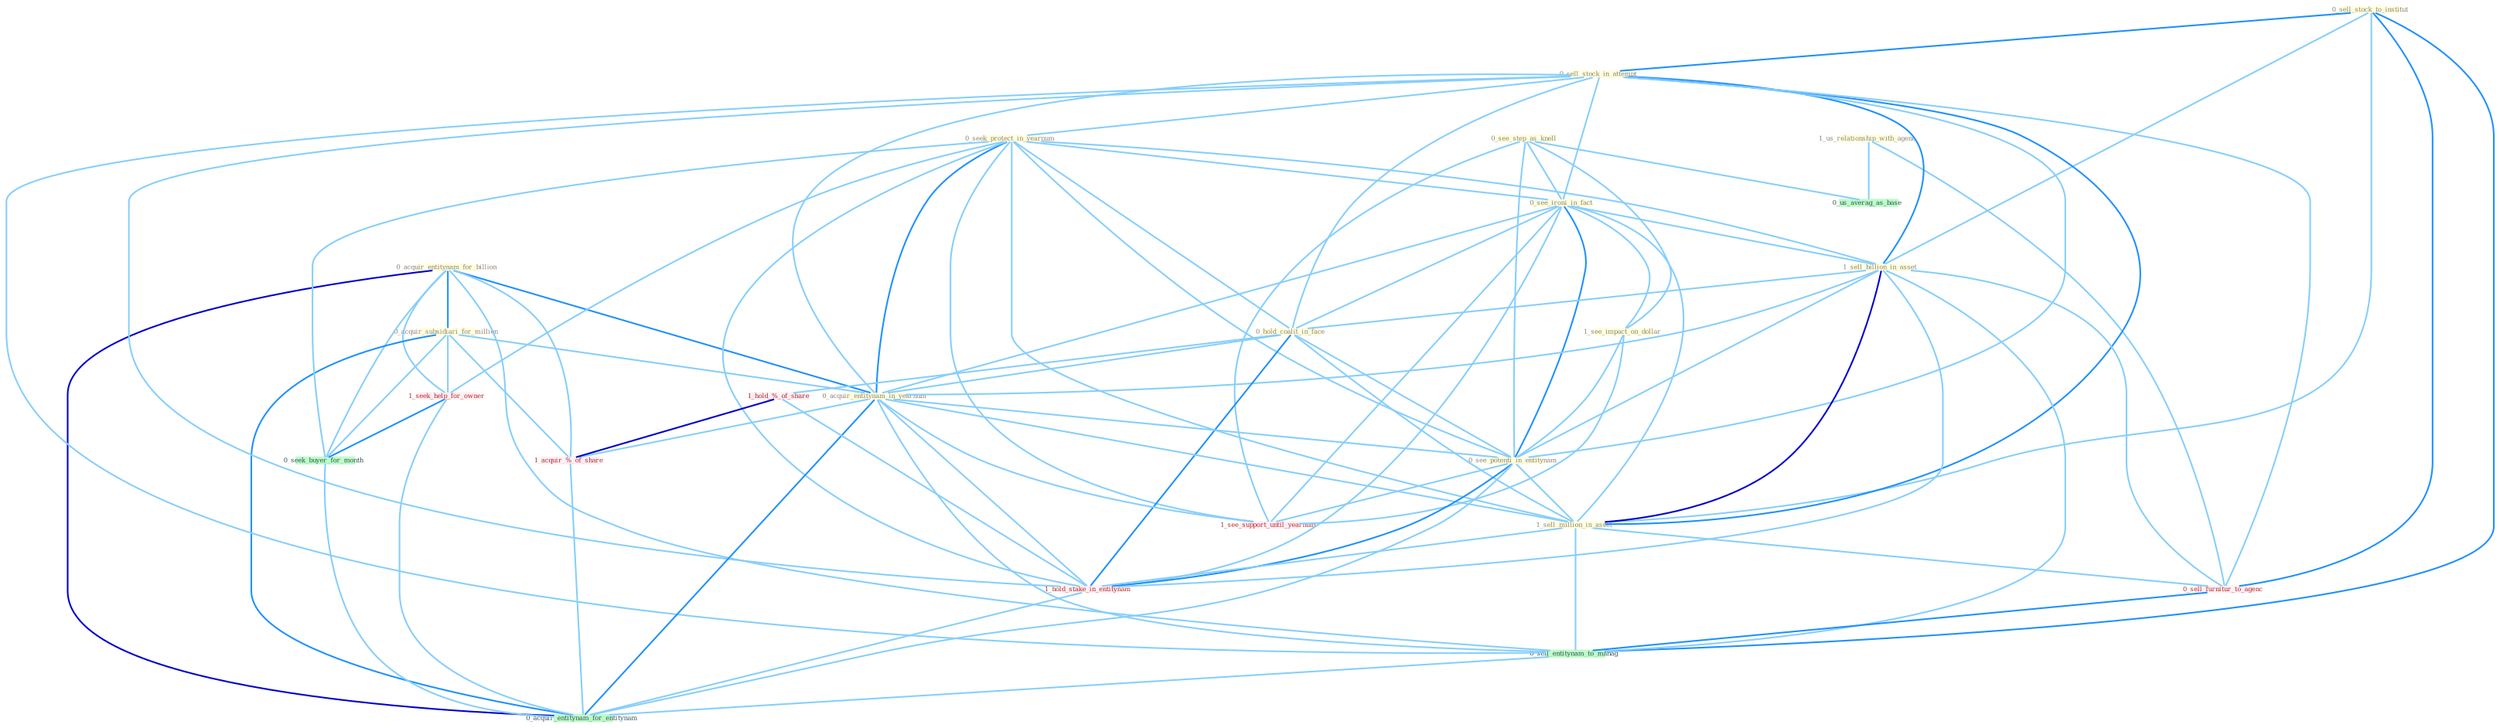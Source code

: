 Graph G{ 
    node
    [shape=polygon,style=filled,width=.5,height=.06,color="#BDFCC9",fixedsize=true,fontsize=4,
    fontcolor="#2f4f4f"];
    {node
    [color="#ffffe0", fontcolor="#8b7d6b"] "0_acquir_entitynam_for_billion " "0_acquir_subsidiari_for_million " "0_sell_stock_to_institut " "1_us_relationship_with_agenc " "0_sell_stock_in_attempt " "0_seek_protect_in_yearnum " "0_see_step_as_knell " "0_see_ironi_in_fact " "1_sell_billion_in_asset " "0_hold_coalit_in_face " "1_see_impact_on_dollar " "0_acquir_entitynam_in_yearnum " "0_see_potenti_in_entitynam " "1_sell_million_in_asset "}
{node [color="#fff0f5", fontcolor="#b22222"] "1_hold_%_of_share " "1_hold_stake_in_entitynam " "1_seek_help_for_owner " "1_acquir_%_of_share " "1_see_support_until_yearnum " "0_sell_furnitur_to_agenc "}
edge [color="#B0E2FF"];

	"0_acquir_entitynam_for_billion " -- "0_acquir_subsidiari_for_million " [w="2", color="#1e90ff" , len=0.8];
	"0_acquir_entitynam_for_billion " -- "0_acquir_entitynam_in_yearnum " [w="2", color="#1e90ff" , len=0.8];
	"0_acquir_entitynam_for_billion " -- "1_seek_help_for_owner " [w="1", color="#87cefa" ];
	"0_acquir_entitynam_for_billion " -- "0_seek_buyer_for_month " [w="1", color="#87cefa" ];
	"0_acquir_entitynam_for_billion " -- "1_acquir_%_of_share " [w="1", color="#87cefa" ];
	"0_acquir_entitynam_for_billion " -- "0_sell_entitynam_to_manag " [w="1", color="#87cefa" ];
	"0_acquir_entitynam_for_billion " -- "0_acquir_entitynam_for_entitynam " [w="3", color="#0000cd" , len=0.6];
	"0_acquir_subsidiari_for_million " -- "0_acquir_entitynam_in_yearnum " [w="1", color="#87cefa" ];
	"0_acquir_subsidiari_for_million " -- "1_seek_help_for_owner " [w="1", color="#87cefa" ];
	"0_acquir_subsidiari_for_million " -- "0_seek_buyer_for_month " [w="1", color="#87cefa" ];
	"0_acquir_subsidiari_for_million " -- "1_acquir_%_of_share " [w="1", color="#87cefa" ];
	"0_acquir_subsidiari_for_million " -- "0_acquir_entitynam_for_entitynam " [w="2", color="#1e90ff" , len=0.8];
	"0_sell_stock_to_institut " -- "0_sell_stock_in_attempt " [w="2", color="#1e90ff" , len=0.8];
	"0_sell_stock_to_institut " -- "1_sell_billion_in_asset " [w="1", color="#87cefa" ];
	"0_sell_stock_to_institut " -- "1_sell_million_in_asset " [w="1", color="#87cefa" ];
	"0_sell_stock_to_institut " -- "0_sell_furnitur_to_agenc " [w="2", color="#1e90ff" , len=0.8];
	"0_sell_stock_to_institut " -- "0_sell_entitynam_to_manag " [w="2", color="#1e90ff" , len=0.8];
	"1_us_relationship_with_agenc " -- "0_sell_furnitur_to_agenc " [w="1", color="#87cefa" ];
	"1_us_relationship_with_agenc " -- "0_us_averag_as_base " [w="1", color="#87cefa" ];
	"0_sell_stock_in_attempt " -- "0_seek_protect_in_yearnum " [w="1", color="#87cefa" ];
	"0_sell_stock_in_attempt " -- "0_see_ironi_in_fact " [w="1", color="#87cefa" ];
	"0_sell_stock_in_attempt " -- "1_sell_billion_in_asset " [w="2", color="#1e90ff" , len=0.8];
	"0_sell_stock_in_attempt " -- "0_hold_coalit_in_face " [w="1", color="#87cefa" ];
	"0_sell_stock_in_attempt " -- "0_acquir_entitynam_in_yearnum " [w="1", color="#87cefa" ];
	"0_sell_stock_in_attempt " -- "0_see_potenti_in_entitynam " [w="1", color="#87cefa" ];
	"0_sell_stock_in_attempt " -- "1_sell_million_in_asset " [w="2", color="#1e90ff" , len=0.8];
	"0_sell_stock_in_attempt " -- "1_hold_stake_in_entitynam " [w="1", color="#87cefa" ];
	"0_sell_stock_in_attempt " -- "0_sell_furnitur_to_agenc " [w="1", color="#87cefa" ];
	"0_sell_stock_in_attempt " -- "0_sell_entitynam_to_manag " [w="1", color="#87cefa" ];
	"0_seek_protect_in_yearnum " -- "0_see_ironi_in_fact " [w="1", color="#87cefa" ];
	"0_seek_protect_in_yearnum " -- "1_sell_billion_in_asset " [w="1", color="#87cefa" ];
	"0_seek_protect_in_yearnum " -- "0_hold_coalit_in_face " [w="1", color="#87cefa" ];
	"0_seek_protect_in_yearnum " -- "0_acquir_entitynam_in_yearnum " [w="2", color="#1e90ff" , len=0.8];
	"0_seek_protect_in_yearnum " -- "0_see_potenti_in_entitynam " [w="1", color="#87cefa" ];
	"0_seek_protect_in_yearnum " -- "1_sell_million_in_asset " [w="1", color="#87cefa" ];
	"0_seek_protect_in_yearnum " -- "1_hold_stake_in_entitynam " [w="1", color="#87cefa" ];
	"0_seek_protect_in_yearnum " -- "1_seek_help_for_owner " [w="1", color="#87cefa" ];
	"0_seek_protect_in_yearnum " -- "0_seek_buyer_for_month " [w="1", color="#87cefa" ];
	"0_seek_protect_in_yearnum " -- "1_see_support_until_yearnum " [w="1", color="#87cefa" ];
	"0_see_step_as_knell " -- "0_see_ironi_in_fact " [w="1", color="#87cefa" ];
	"0_see_step_as_knell " -- "1_see_impact_on_dollar " [w="1", color="#87cefa" ];
	"0_see_step_as_knell " -- "0_see_potenti_in_entitynam " [w="1", color="#87cefa" ];
	"0_see_step_as_knell " -- "1_see_support_until_yearnum " [w="1", color="#87cefa" ];
	"0_see_step_as_knell " -- "0_us_averag_as_base " [w="1", color="#87cefa" ];
	"0_see_ironi_in_fact " -- "1_sell_billion_in_asset " [w="1", color="#87cefa" ];
	"0_see_ironi_in_fact " -- "0_hold_coalit_in_face " [w="1", color="#87cefa" ];
	"0_see_ironi_in_fact " -- "1_see_impact_on_dollar " [w="1", color="#87cefa" ];
	"0_see_ironi_in_fact " -- "0_acquir_entitynam_in_yearnum " [w="1", color="#87cefa" ];
	"0_see_ironi_in_fact " -- "0_see_potenti_in_entitynam " [w="2", color="#1e90ff" , len=0.8];
	"0_see_ironi_in_fact " -- "1_sell_million_in_asset " [w="1", color="#87cefa" ];
	"0_see_ironi_in_fact " -- "1_hold_stake_in_entitynam " [w="1", color="#87cefa" ];
	"0_see_ironi_in_fact " -- "1_see_support_until_yearnum " [w="1", color="#87cefa" ];
	"1_sell_billion_in_asset " -- "0_hold_coalit_in_face " [w="1", color="#87cefa" ];
	"1_sell_billion_in_asset " -- "0_acquir_entitynam_in_yearnum " [w="1", color="#87cefa" ];
	"1_sell_billion_in_asset " -- "0_see_potenti_in_entitynam " [w="1", color="#87cefa" ];
	"1_sell_billion_in_asset " -- "1_sell_million_in_asset " [w="3", color="#0000cd" , len=0.6];
	"1_sell_billion_in_asset " -- "1_hold_stake_in_entitynam " [w="1", color="#87cefa" ];
	"1_sell_billion_in_asset " -- "0_sell_furnitur_to_agenc " [w="1", color="#87cefa" ];
	"1_sell_billion_in_asset " -- "0_sell_entitynam_to_manag " [w="1", color="#87cefa" ];
	"0_hold_coalit_in_face " -- "0_acquir_entitynam_in_yearnum " [w="1", color="#87cefa" ];
	"0_hold_coalit_in_face " -- "0_see_potenti_in_entitynam " [w="1", color="#87cefa" ];
	"0_hold_coalit_in_face " -- "1_sell_million_in_asset " [w="1", color="#87cefa" ];
	"0_hold_coalit_in_face " -- "1_hold_%_of_share " [w="1", color="#87cefa" ];
	"0_hold_coalit_in_face " -- "1_hold_stake_in_entitynam " [w="2", color="#1e90ff" , len=0.8];
	"1_see_impact_on_dollar " -- "0_see_potenti_in_entitynam " [w="1", color="#87cefa" ];
	"1_see_impact_on_dollar " -- "1_see_support_until_yearnum " [w="1", color="#87cefa" ];
	"0_acquir_entitynam_in_yearnum " -- "0_see_potenti_in_entitynam " [w="1", color="#87cefa" ];
	"0_acquir_entitynam_in_yearnum " -- "1_sell_million_in_asset " [w="1", color="#87cefa" ];
	"0_acquir_entitynam_in_yearnum " -- "1_hold_stake_in_entitynam " [w="1", color="#87cefa" ];
	"0_acquir_entitynam_in_yearnum " -- "1_acquir_%_of_share " [w="1", color="#87cefa" ];
	"0_acquir_entitynam_in_yearnum " -- "1_see_support_until_yearnum " [w="1", color="#87cefa" ];
	"0_acquir_entitynam_in_yearnum " -- "0_sell_entitynam_to_manag " [w="1", color="#87cefa" ];
	"0_acquir_entitynam_in_yearnum " -- "0_acquir_entitynam_for_entitynam " [w="2", color="#1e90ff" , len=0.8];
	"0_see_potenti_in_entitynam " -- "1_sell_million_in_asset " [w="1", color="#87cefa" ];
	"0_see_potenti_in_entitynam " -- "1_hold_stake_in_entitynam " [w="2", color="#1e90ff" , len=0.8];
	"0_see_potenti_in_entitynam " -- "1_see_support_until_yearnum " [w="1", color="#87cefa" ];
	"0_see_potenti_in_entitynam " -- "0_acquir_entitynam_for_entitynam " [w="1", color="#87cefa" ];
	"1_sell_million_in_asset " -- "1_hold_stake_in_entitynam " [w="1", color="#87cefa" ];
	"1_sell_million_in_asset " -- "0_sell_furnitur_to_agenc " [w="1", color="#87cefa" ];
	"1_sell_million_in_asset " -- "0_sell_entitynam_to_manag " [w="1", color="#87cefa" ];
	"1_hold_%_of_share " -- "1_hold_stake_in_entitynam " [w="1", color="#87cefa" ];
	"1_hold_%_of_share " -- "1_acquir_%_of_share " [w="3", color="#0000cd" , len=0.6];
	"1_hold_stake_in_entitynam " -- "0_acquir_entitynam_for_entitynam " [w="1", color="#87cefa" ];
	"1_seek_help_for_owner " -- "0_seek_buyer_for_month " [w="2", color="#1e90ff" , len=0.8];
	"1_seek_help_for_owner " -- "0_acquir_entitynam_for_entitynam " [w="1", color="#87cefa" ];
	"0_seek_buyer_for_month " -- "0_acquir_entitynam_for_entitynam " [w="1", color="#87cefa" ];
	"1_acquir_%_of_share " -- "0_acquir_entitynam_for_entitynam " [w="1", color="#87cefa" ];
	"0_sell_furnitur_to_agenc " -- "0_sell_entitynam_to_manag " [w="2", color="#1e90ff" , len=0.8];
	"0_sell_entitynam_to_manag " -- "0_acquir_entitynam_for_entitynam " [w="1", color="#87cefa" ];
}